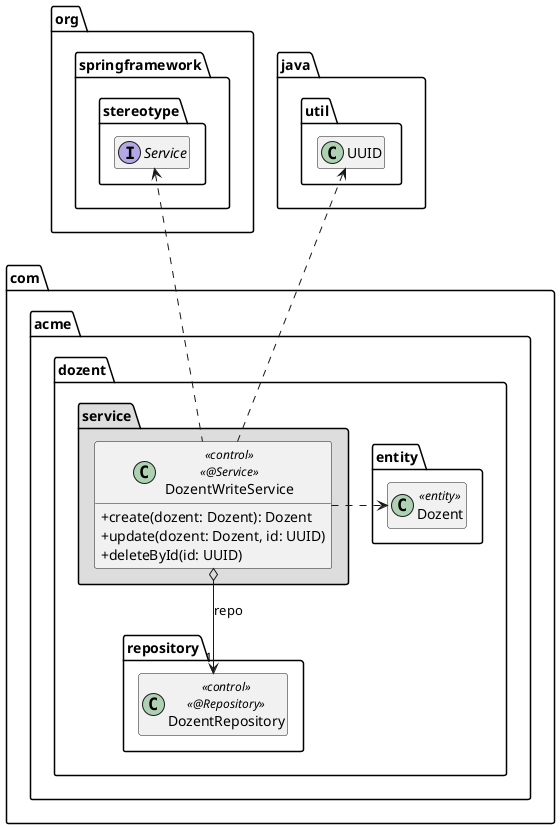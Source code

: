 @startuml DozentWriteService

skinparam classAttributeIconSize 0

package org.springframework.stereotype {
    interface Service
}

package java.util {
    class UUID
}

package com.acme.dozent {
    package entity {
        class Dozent << entity >>
    }

    package repository {
        class DozentRepository << control >> << @Repository >>
    }

    package service #DDDDDD {
        class DozentWriteService << control >> << @Service >> {
            + create(dozent: Dozent): Dozent
            + update(dozent: Dozent, id: UUID)
            + deleteById(id: UUID)
        }

        DozentWriteService o--> "1" DozentRepository : repo
        DozentWriteService .right.> Dozent
        DozentWriteService .up.> Service
        DozentWriteService .up.> UUID
    }
}

hide empty members


@enduml
